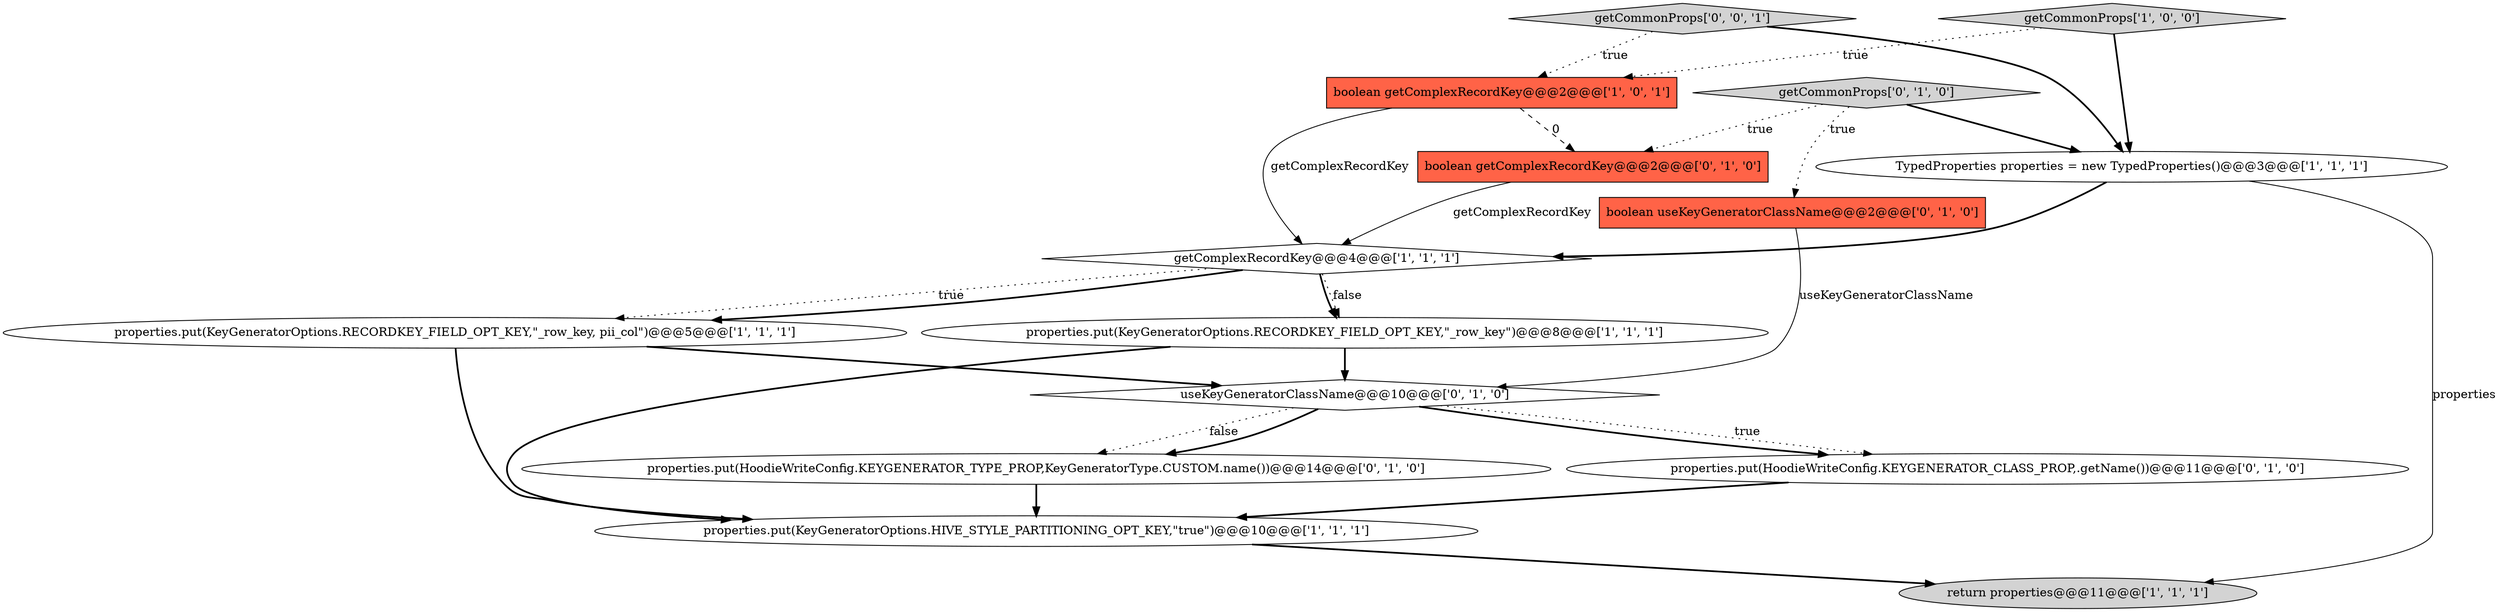 digraph {
6 [style = filled, label = "properties.put(KeyGeneratorOptions.HIVE_STYLE_PARTITIONING_OPT_KEY,\"true\")@@@10@@@['1', '1', '1']", fillcolor = white, shape = ellipse image = "AAA0AAABBB1BBB"];
7 [style = filled, label = "return properties@@@11@@@['1', '1', '1']", fillcolor = lightgray, shape = ellipse image = "AAA0AAABBB1BBB"];
12 [style = filled, label = "getCommonProps['0', '1', '0']", fillcolor = lightgray, shape = diamond image = "AAA0AAABBB2BBB"];
0 [style = filled, label = "getComplexRecordKey@@@4@@@['1', '1', '1']", fillcolor = white, shape = diamond image = "AAA0AAABBB1BBB"];
10 [style = filled, label = "properties.put(HoodieWriteConfig.KEYGENERATOR_TYPE_PROP,KeyGeneratorType.CUSTOM.name())@@@14@@@['0', '1', '0']", fillcolor = white, shape = ellipse image = "AAA1AAABBB2BBB"];
2 [style = filled, label = "properties.put(KeyGeneratorOptions.RECORDKEY_FIELD_OPT_KEY,\"_row_key\")@@@8@@@['1', '1', '1']", fillcolor = white, shape = ellipse image = "AAA0AAABBB1BBB"];
8 [style = filled, label = "useKeyGeneratorClassName@@@10@@@['0', '1', '0']", fillcolor = white, shape = diamond image = "AAA1AAABBB2BBB"];
1 [style = filled, label = "properties.put(KeyGeneratorOptions.RECORDKEY_FIELD_OPT_KEY,\"_row_key, pii_col\")@@@5@@@['1', '1', '1']", fillcolor = white, shape = ellipse image = "AAA0AAABBB1BBB"];
4 [style = filled, label = "TypedProperties properties = new TypedProperties()@@@3@@@['1', '1', '1']", fillcolor = white, shape = ellipse image = "AAA0AAABBB1BBB"];
5 [style = filled, label = "boolean getComplexRecordKey@@@2@@@['1', '0', '1']", fillcolor = tomato, shape = box image = "AAA0AAABBB1BBB"];
11 [style = filled, label = "boolean getComplexRecordKey@@@2@@@['0', '1', '0']", fillcolor = tomato, shape = box image = "AAA1AAABBB2BBB"];
14 [style = filled, label = "getCommonProps['0', '0', '1']", fillcolor = lightgray, shape = diamond image = "AAA0AAABBB3BBB"];
13 [style = filled, label = "properties.put(HoodieWriteConfig.KEYGENERATOR_CLASS_PROP,.getName())@@@11@@@['0', '1', '0']", fillcolor = white, shape = ellipse image = "AAA1AAABBB2BBB"];
9 [style = filled, label = "boolean useKeyGeneratorClassName@@@2@@@['0', '1', '0']", fillcolor = tomato, shape = box image = "AAA0AAABBB2BBB"];
3 [style = filled, label = "getCommonProps['1', '0', '0']", fillcolor = lightgray, shape = diamond image = "AAA0AAABBB1BBB"];
11->0 [style = solid, label="getComplexRecordKey"];
0->1 [style = dotted, label="true"];
10->6 [style = bold, label=""];
14->5 [style = dotted, label="true"];
0->2 [style = dotted, label="false"];
4->7 [style = solid, label="properties"];
12->11 [style = dotted, label="true"];
12->4 [style = bold, label=""];
8->10 [style = dotted, label="false"];
1->8 [style = bold, label=""];
13->6 [style = bold, label=""];
1->6 [style = bold, label=""];
0->1 [style = bold, label=""];
5->11 [style = dashed, label="0"];
2->8 [style = bold, label=""];
5->0 [style = solid, label="getComplexRecordKey"];
12->9 [style = dotted, label="true"];
8->13 [style = bold, label=""];
2->6 [style = bold, label=""];
0->2 [style = bold, label=""];
6->7 [style = bold, label=""];
14->4 [style = bold, label=""];
3->5 [style = dotted, label="true"];
3->4 [style = bold, label=""];
8->10 [style = bold, label=""];
4->0 [style = bold, label=""];
9->8 [style = solid, label="useKeyGeneratorClassName"];
8->13 [style = dotted, label="true"];
}
